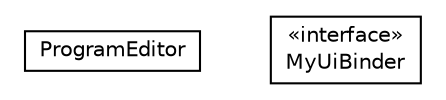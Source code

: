 #!/usr/local/bin/dot
#
# Class diagram 
# Generated by UMLGraph version 5.4 (http://www.umlgraph.org/)
#

digraph G {
	edge [fontname="Helvetica",fontsize=10,labelfontname="Helvetica",labelfontsize=10];
	node [fontname="Helvetica",fontsize=10,shape=plaintext];
	nodesep=0.25;
	ranksep=0.5;
	// hu.sch.kfc.client.ui.view.editor.ProgramEditor
	c904 [label=<<table title="hu.sch.kfc.client.ui.view.editor.ProgramEditor" border="0" cellborder="1" cellspacing="0" cellpadding="2" port="p" href="./ProgramEditor.html">
		<tr><td><table border="0" cellspacing="0" cellpadding="1">
<tr><td align="center" balign="center"> ProgramEditor </td></tr>
		</table></td></tr>
		</table>>, URL="./ProgramEditor.html", fontname="Helvetica", fontcolor="black", fontsize=10.0];
	// hu.sch.kfc.client.ui.view.editor.ProgramEditor.MyUiBinder
	c905 [label=<<table title="hu.sch.kfc.client.ui.view.editor.ProgramEditor.MyUiBinder" border="0" cellborder="1" cellspacing="0" cellpadding="2" port="p" href="./ProgramEditor.MyUiBinder.html">
		<tr><td><table border="0" cellspacing="0" cellpadding="1">
<tr><td align="center" balign="center"> &#171;interface&#187; </td></tr>
<tr><td align="center" balign="center"> MyUiBinder </td></tr>
		</table></td></tr>
		</table>>, URL="./ProgramEditor.MyUiBinder.html", fontname="Helvetica", fontcolor="black", fontsize=10.0];
}


